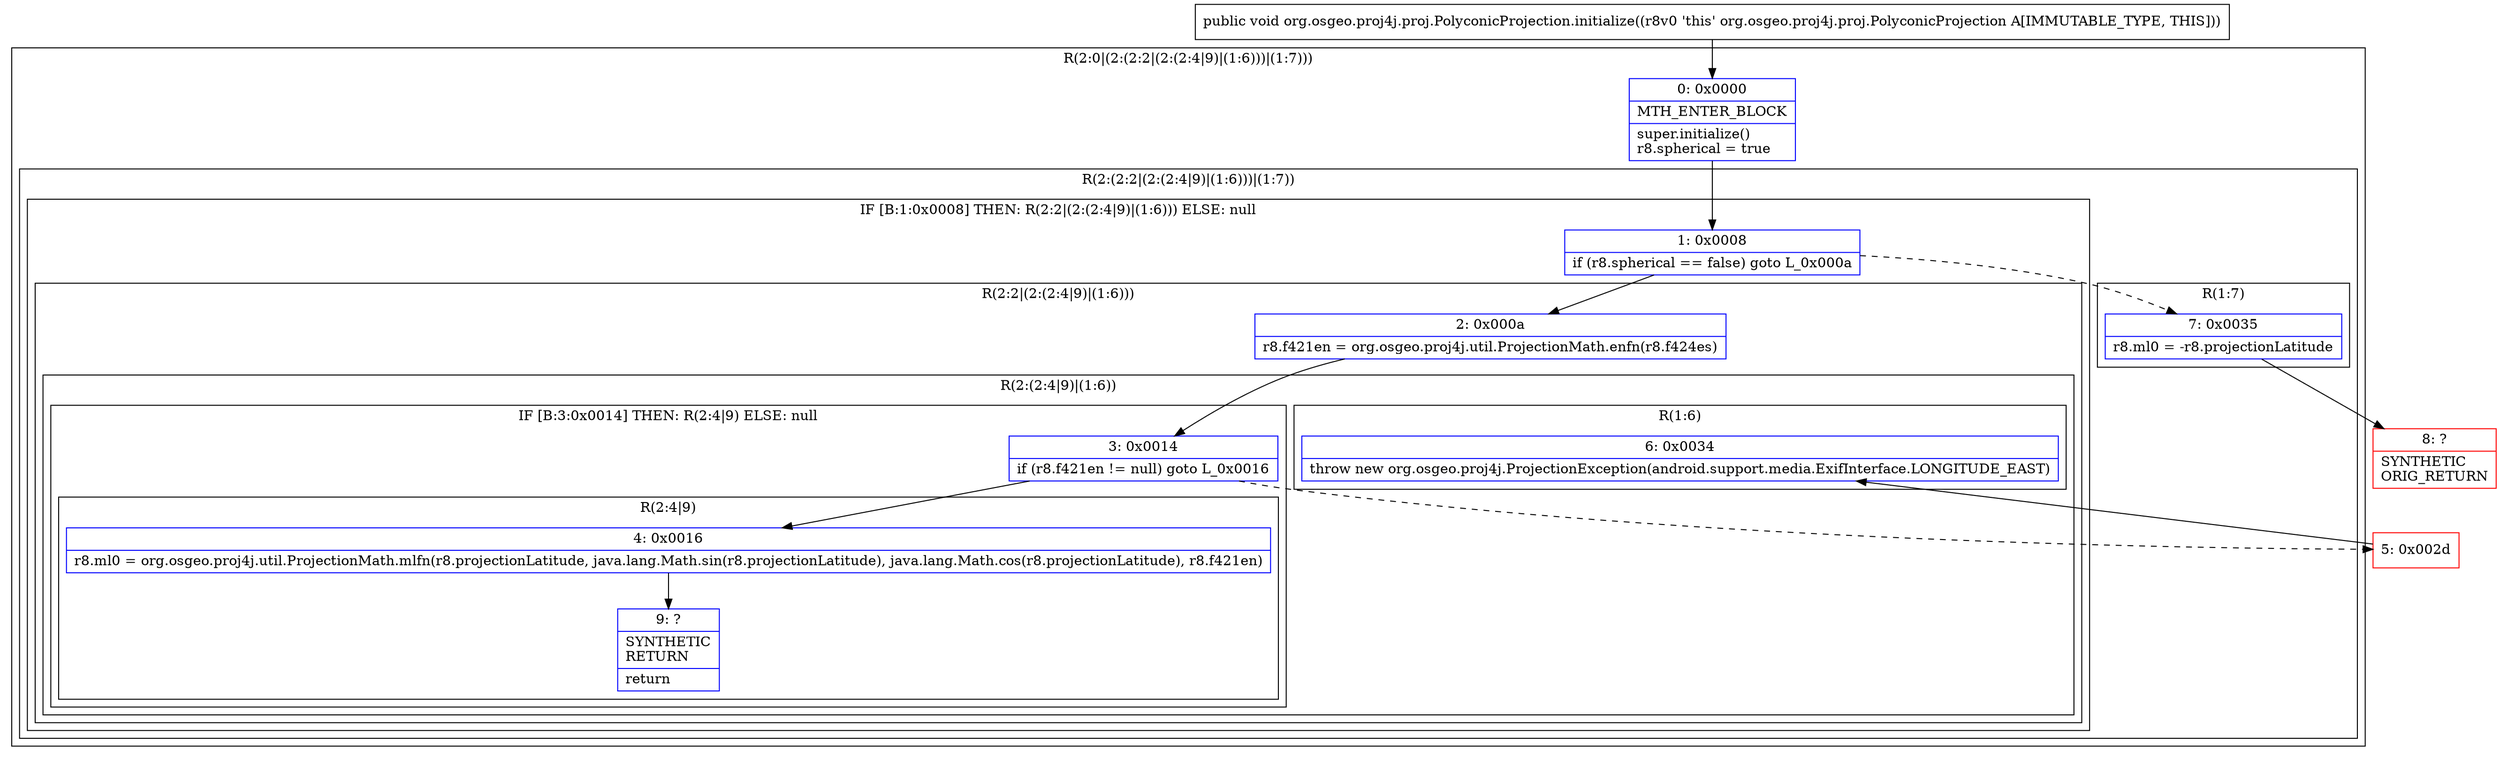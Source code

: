 digraph "CFG fororg.osgeo.proj4j.proj.PolyconicProjection.initialize()V" {
subgraph cluster_Region_1073752982 {
label = "R(2:0|(2:(2:2|(2:(2:4|9)|(1:6)))|(1:7)))";
node [shape=record,color=blue];
Node_0 [shape=record,label="{0\:\ 0x0000|MTH_ENTER_BLOCK\l|super.initialize()\lr8.spherical = true\l}"];
subgraph cluster_Region_1363574993 {
label = "R(2:(2:2|(2:(2:4|9)|(1:6)))|(1:7))";
node [shape=record,color=blue];
subgraph cluster_IfRegion_197970392 {
label = "IF [B:1:0x0008] THEN: R(2:2|(2:(2:4|9)|(1:6))) ELSE: null";
node [shape=record,color=blue];
Node_1 [shape=record,label="{1\:\ 0x0008|if (r8.spherical == false) goto L_0x000a\l}"];
subgraph cluster_Region_653921444 {
label = "R(2:2|(2:(2:4|9)|(1:6)))";
node [shape=record,color=blue];
Node_2 [shape=record,label="{2\:\ 0x000a|r8.f421en = org.osgeo.proj4j.util.ProjectionMath.enfn(r8.f424es)\l}"];
subgraph cluster_Region_1734860662 {
label = "R(2:(2:4|9)|(1:6))";
node [shape=record,color=blue];
subgraph cluster_IfRegion_46308163 {
label = "IF [B:3:0x0014] THEN: R(2:4|9) ELSE: null";
node [shape=record,color=blue];
Node_3 [shape=record,label="{3\:\ 0x0014|if (r8.f421en != null) goto L_0x0016\l}"];
subgraph cluster_Region_1865220298 {
label = "R(2:4|9)";
node [shape=record,color=blue];
Node_4 [shape=record,label="{4\:\ 0x0016|r8.ml0 = org.osgeo.proj4j.util.ProjectionMath.mlfn(r8.projectionLatitude, java.lang.Math.sin(r8.projectionLatitude), java.lang.Math.cos(r8.projectionLatitude), r8.f421en)\l}"];
Node_9 [shape=record,label="{9\:\ ?|SYNTHETIC\lRETURN\l|return\l}"];
}
}
subgraph cluster_Region_432320167 {
label = "R(1:6)";
node [shape=record,color=blue];
Node_6 [shape=record,label="{6\:\ 0x0034|throw new org.osgeo.proj4j.ProjectionException(android.support.media.ExifInterface.LONGITUDE_EAST)\l}"];
}
}
}
}
subgraph cluster_Region_1073827462 {
label = "R(1:7)";
node [shape=record,color=blue];
Node_7 [shape=record,label="{7\:\ 0x0035|r8.ml0 = \-r8.projectionLatitude\l}"];
}
}
}
Node_5 [shape=record,color=red,label="{5\:\ 0x002d}"];
Node_8 [shape=record,color=red,label="{8\:\ ?|SYNTHETIC\lORIG_RETURN\l}"];
MethodNode[shape=record,label="{public void org.osgeo.proj4j.proj.PolyconicProjection.initialize((r8v0 'this' org.osgeo.proj4j.proj.PolyconicProjection A[IMMUTABLE_TYPE, THIS])) }"];
MethodNode -> Node_0;
Node_0 -> Node_1;
Node_1 -> Node_2;
Node_1 -> Node_7[style=dashed];
Node_2 -> Node_3;
Node_3 -> Node_4;
Node_3 -> Node_5[style=dashed];
Node_4 -> Node_9;
Node_7 -> Node_8;
Node_5 -> Node_6;
}

